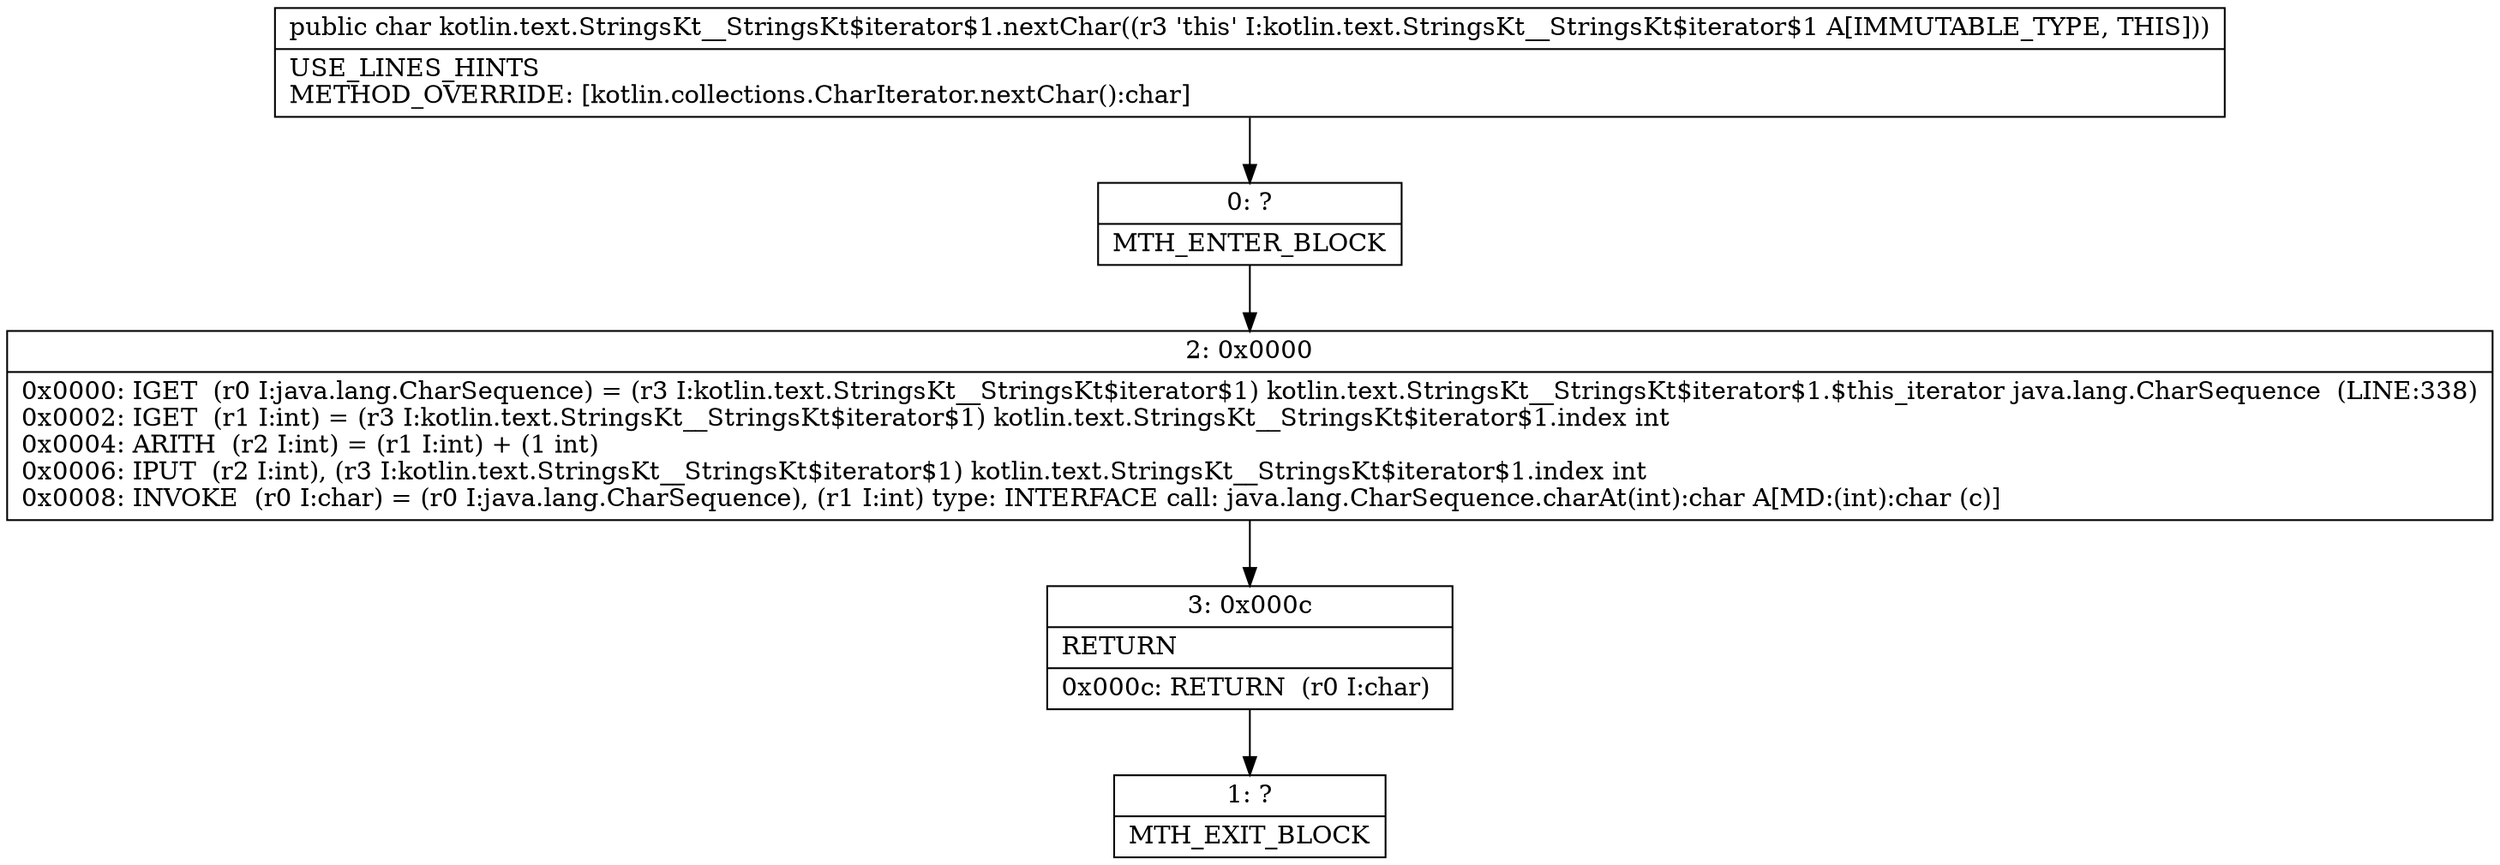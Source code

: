 digraph "CFG forkotlin.text.StringsKt__StringsKt$iterator$1.nextChar()C" {
Node_0 [shape=record,label="{0\:\ ?|MTH_ENTER_BLOCK\l}"];
Node_2 [shape=record,label="{2\:\ 0x0000|0x0000: IGET  (r0 I:java.lang.CharSequence) = (r3 I:kotlin.text.StringsKt__StringsKt$iterator$1) kotlin.text.StringsKt__StringsKt$iterator$1.$this_iterator java.lang.CharSequence  (LINE:338)\l0x0002: IGET  (r1 I:int) = (r3 I:kotlin.text.StringsKt__StringsKt$iterator$1) kotlin.text.StringsKt__StringsKt$iterator$1.index int \l0x0004: ARITH  (r2 I:int) = (r1 I:int) + (1 int) \l0x0006: IPUT  (r2 I:int), (r3 I:kotlin.text.StringsKt__StringsKt$iterator$1) kotlin.text.StringsKt__StringsKt$iterator$1.index int \l0x0008: INVOKE  (r0 I:char) = (r0 I:java.lang.CharSequence), (r1 I:int) type: INTERFACE call: java.lang.CharSequence.charAt(int):char A[MD:(int):char (c)]\l}"];
Node_3 [shape=record,label="{3\:\ 0x000c|RETURN\l|0x000c: RETURN  (r0 I:char) \l}"];
Node_1 [shape=record,label="{1\:\ ?|MTH_EXIT_BLOCK\l}"];
MethodNode[shape=record,label="{public char kotlin.text.StringsKt__StringsKt$iterator$1.nextChar((r3 'this' I:kotlin.text.StringsKt__StringsKt$iterator$1 A[IMMUTABLE_TYPE, THIS]))  | USE_LINES_HINTS\lMETHOD_OVERRIDE: [kotlin.collections.CharIterator.nextChar():char]\l}"];
MethodNode -> Node_0;Node_0 -> Node_2;
Node_2 -> Node_3;
Node_3 -> Node_1;
}

